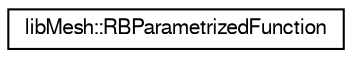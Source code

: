 digraph "Graphical Class Hierarchy"
{
  edge [fontname="FreeSans",fontsize="10",labelfontname="FreeSans",labelfontsize="10"];
  node [fontname="FreeSans",fontsize="10",shape=record];
  rankdir="LR";
  Node1 [label="libMesh::RBParametrizedFunction",height=0.2,width=0.4,color="black", fillcolor="white", style="filled",URL="$classlibMesh_1_1RBParametrizedFunction.html"];
}
